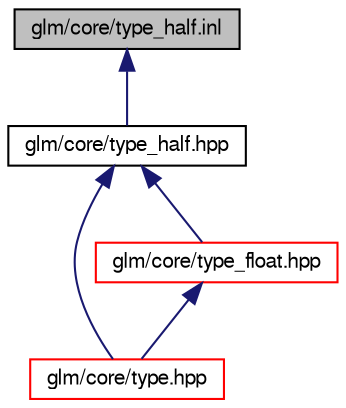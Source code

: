 digraph "glm/core/type_half.inl"
{
  edge [fontname="FreeSans",fontsize="10",labelfontname="FreeSans",labelfontsize="10"];
  node [fontname="FreeSans",fontsize="10",shape=record];
  Node1 [label="glm/core/type_half.inl",height=0.2,width=0.4,color="black", fillcolor="grey75", style="filled" fontcolor="black"];
  Node1 -> Node2 [dir="back",color="midnightblue",fontsize="10",style="solid",fontname="FreeSans"];
  Node2 [label="glm/core/type_half.hpp",height=0.2,width=0.4,color="black", fillcolor="white", style="filled",URL="$d1/dc2/type__half_8hpp.html"];
  Node2 -> Node3 [dir="back",color="midnightblue",fontsize="10",style="solid",fontname="FreeSans"];
  Node3 [label="glm/core/type.hpp",height=0.2,width=0.4,color="red", fillcolor="white", style="filled",URL="$da/d72/type_8hpp.html"];
  Node2 -> Node4 [dir="back",color="midnightblue",fontsize="10",style="solid",fontname="FreeSans"];
  Node4 [label="glm/core/type_float.hpp",height=0.2,width=0.4,color="red", fillcolor="white", style="filled",URL="$d9/d16/type__float_8hpp.html"];
  Node4 -> Node3 [dir="back",color="midnightblue",fontsize="10",style="solid",fontname="FreeSans"];
}
